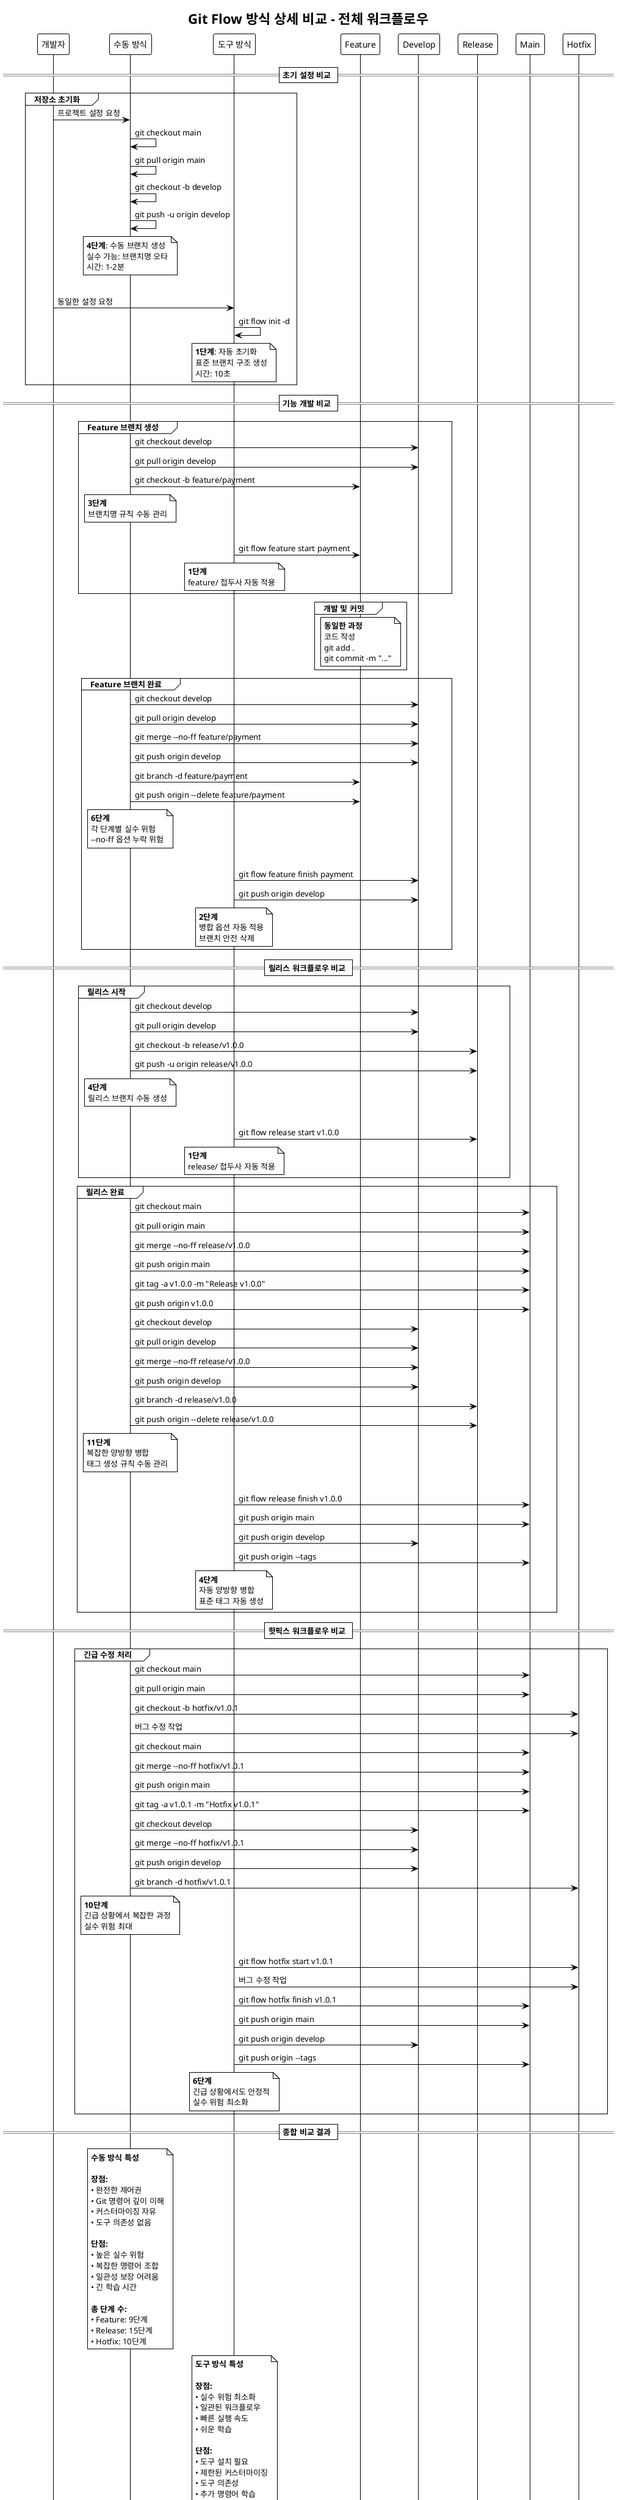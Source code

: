 @startuml GitFlowDetailedComparison
!theme plain

title Git Flow 방식 상세 비교 - 전체 워크플로우

== 초기 설정 비교 ==

participant "개발자" as Dev
participant "수동 방식" as Manual
participant "도구 방식" as Tool

group 저장소 초기화
    Dev -> Manual: 프로젝트 설정 요청
    Manual -> Manual: git checkout main
    Manual -> Manual: git pull origin main
    Manual -> Manual: git checkout -b develop
    Manual -> Manual: git push -u origin develop
    Note over Manual: **4단계**: 수동 브랜치 생성\n실수 가능: 브랜치명 오타\n시간: 1-2분
    
    |||
    
    Dev -> Tool: 동일한 설정 요청
    Tool -> Tool: git flow init -d
    Note over Tool: **1단계**: 자동 초기화\n표준 브랜치 구조 생성\n시간: 10초
end

== 기능 개발 비교 ==

participant "Feature" as F
participant "Develop" as D

group Feature 브랜치 생성
    Manual -> D: git checkout develop
    Manual -> D: git pull origin develop
    Manual -> F: git checkout -b feature/payment
    Note over Manual: **3단계**\n브랜치명 규칙 수동 관리
    
    |||
    
    Tool -> F: git flow feature start payment
    Note over Tool: **1단계**\nfeature/ 접두사 자동 적용
end

group 개발 및 커밋
    Note over F: **동일한 과정**\n코드 작성\ngit add .\ngit commit -m "..."
end

group Feature 브랜치 완료
    Manual -> D: git checkout develop
    Manual -> D: git pull origin develop
    Manual -> D: git merge --no-ff feature/payment
    Manual -> D: git push origin develop
    Manual -> F: git branch -d feature/payment
    Manual -> F: git push origin --delete feature/payment
    Note over Manual: **6단계**\n각 단계별 실수 위험\n--no-ff 옵션 누락 위험
    
    |||
    
    Tool -> D: git flow feature finish payment
    Tool -> D: git push origin develop
    Note over Tool: **2단계**\n병합 옵션 자동 적용\n브랜치 안전 삭제
end

== 릴리스 워크플로우 비교 ==

participant "Release" as R
participant "Main" as M

group 릴리스 시작
    Manual -> D: git checkout develop
    Manual -> D: git pull origin develop
    Manual -> R: git checkout -b release/v1.0.0
    Manual -> R: git push -u origin release/v1.0.0
    Note over Manual: **4단계**\n릴리스 브랜치 수동 생성
    
    |||
    
    Tool -> R: git flow release start v1.0.0
    Note over Tool: **1단계**\nrelease/ 접두사 자동 적용
end

group 릴리스 완료
    Manual -> M: git checkout main
    Manual -> M: git pull origin main
    Manual -> M: git merge --no-ff release/v1.0.0
    Manual -> M: git push origin main
    Manual -> M: git tag -a v1.0.0 -m "Release v1.0.0"
    Manual -> M: git push origin v1.0.0
    Manual -> D: git checkout develop
    Manual -> D: git pull origin develop
    Manual -> D: git merge --no-ff release/v1.0.0
    Manual -> D: git push origin develop
    Manual -> R: git branch -d release/v1.0.0
    Manual -> R: git push origin --delete release/v1.0.0
    Note over Manual: **11단계**\n복잡한 양방향 병합\n태그 생성 규칙 수동 관리
    
    |||
    
    Tool -> M: git flow release finish v1.0.0
    Tool -> M: git push origin main
    Tool -> D: git push origin develop
    Tool -> M: git push origin --tags
    Note over Tool: **4단계**\n자동 양방향 병합\n표준 태그 자동 생성
end

== 핫픽스 워크플로우 비교 ==

participant "Hotfix" as H

group 긴급 수정 처리
    Manual -> M: git checkout main
    Manual -> M: git pull origin main
    Manual -> H: git checkout -b hotfix/v1.0.1
    Manual -> H: 버그 수정 작업
    Manual -> M: git checkout main
    Manual -> M: git merge --no-ff hotfix/v1.0.1
    Manual -> M: git push origin main
    Manual -> M: git tag -a v1.0.1 -m "Hotfix v1.0.1"
    Manual -> D: git checkout develop
    Manual -> D: git merge --no-ff hotfix/v1.0.1
    Manual -> D: git push origin develop
    Manual -> H: git branch -d hotfix/v1.0.1
    Note over Manual: **10단계**\n긴급 상황에서 복잡한 과정\n실수 위험 최대
    
    |||
    
    Tool -> H: git flow hotfix start v1.0.1
    Tool -> H: 버그 수정 작업
    Tool -> M: git flow hotfix finish v1.0.1
    Tool -> M: git push origin main
    Tool -> D: git push origin develop
    Tool -> M: git push origin --tags
    Note over Tool: **6단계**\n긴급 상황에서도 안정적\n실수 위험 최소화
end

== 종합 비교 결과 ==

Note over Manual: **수동 방식 특성**\n\n**장점:**\n• 완전한 제어권\n• Git 명령어 깊이 이해\n• 커스터마이징 자유\n• 도구 의존성 없음\n\n**단점:**\n• 높은 실수 위험\n• 복잡한 명령어 조합\n• 일관성 보장 어려움\n• 긴 학습 시간\n\n**총 단계 수:**\n• Feature: 9단계\n• Release: 15단계\n• Hotfix: 10단계

Note over Tool: **도구 방식 특성**\n\n**장점:**\n• 실수 위험 최소화\n• 일관된 워크플로우\n• 빠른 실행 속도\n• 쉬운 학습\n\n**단점:**\n• 도구 설치 필요\n• 제한된 커스터마이징\n• 도구 의존성\n• 추가 명령어 학습\n\n**총 단계 수:**\n• Feature: 3단계\n• Release: 4단계\n• Hotfix: 6단계

== 권장 사항 ==

Note over Dev: **프로젝트 특성별 추천**\n\n**도구 방식 추천:**\n• 팀 프로젝트\n• 빠른 개발 속도 필요\n• 표준 Git Flow 사용\n• 실수 방지 중요\n\n**수동 방식 추천:**\n• 개인 학습 목적\n• 고도 커스터마이징 필요\n• 제한된 환경\n• Git 전문성 향상 목적

@enduml